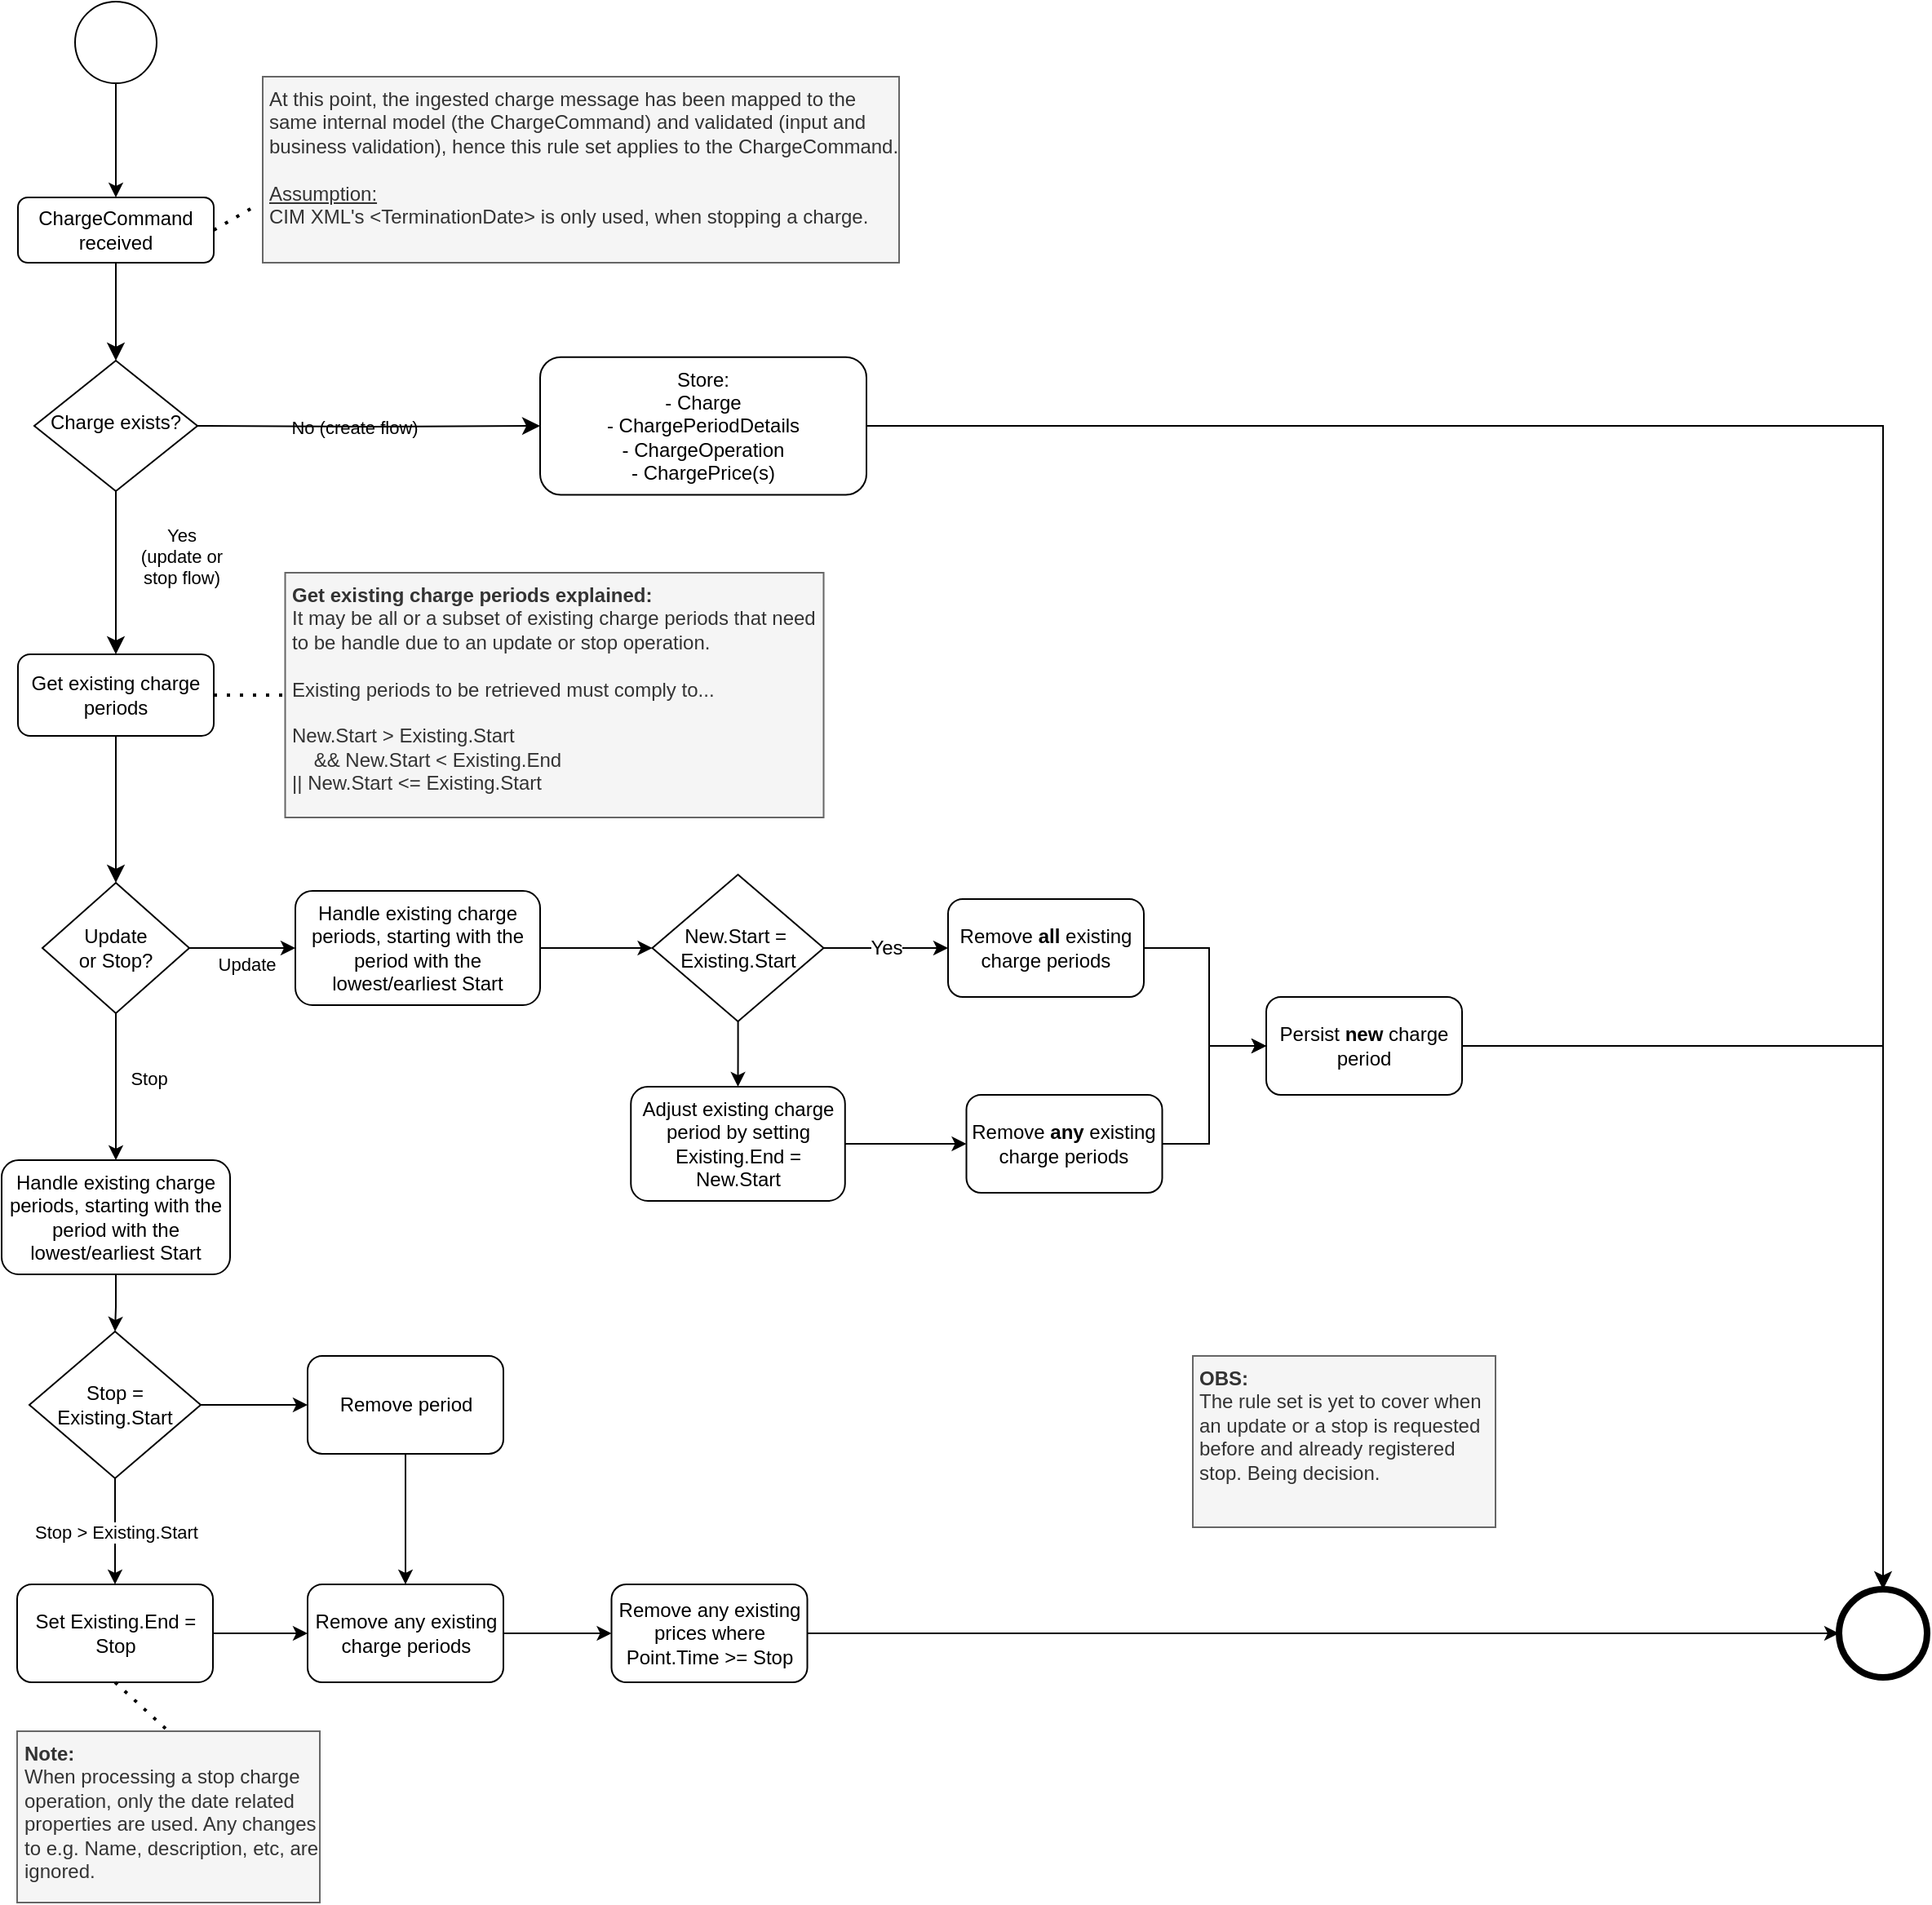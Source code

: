 <mxfile version="16.4.0" type="device" pages="2"><diagram name="Ruleset_v2" id="aTDmlHRYEX7bE9_bO80g"><mxGraphModel dx="1666" dy="1002" grid="1" gridSize="10" guides="1" tooltips="1" connect="1" arrows="1" fold="1" page="1" pageScale="1" pageWidth="827" pageHeight="1169" math="0" shadow="0"><root><mxCell id="shvMQt2wjngiFg1QEDL--0"/><mxCell id="shvMQt2wjngiFg1QEDL--1" parent="shvMQt2wjngiFg1QEDL--0"/><mxCell id="2yxx36WMbnEWgiKTBHtX-0" value="" style="rounded=0;html=1;jettySize=auto;orthogonalLoop=1;fontSize=11;endArrow=classic;endFill=1;endSize=8;strokeWidth=1;shadow=0;labelBackgroundColor=none;edgeStyle=orthogonalEdgeStyle;" parent="shvMQt2wjngiFg1QEDL--1" source="2yxx36WMbnEWgiKTBHtX-1" target="2yxx36WMbnEWgiKTBHtX-3" edge="1"><mxGeometry relative="1" as="geometry"/></mxCell><mxCell id="2yxx36WMbnEWgiKTBHtX-1" value="ChargeCommand&lt;br&gt;received" style="rounded=1;whiteSpace=wrap;html=1;fontSize=12;glass=0;strokeWidth=1;shadow=0;" parent="shvMQt2wjngiFg1QEDL--1" vertex="1"><mxGeometry x="90" y="180" width="120" height="40" as="geometry"/></mxCell><mxCell id="2yxx36WMbnEWgiKTBHtX-2" value="Yes &lt;br&gt;(update or &lt;br&gt;stop flow)" style="rounded=0;html=1;jettySize=auto;orthogonalLoop=1;fontSize=11;endArrow=classic;endFill=1;endSize=8;strokeWidth=1;shadow=0;labelBackgroundColor=none;edgeStyle=orthogonalEdgeStyle;entryX=0.5;entryY=0;entryDx=0;entryDy=0;" parent="shvMQt2wjngiFg1QEDL--1" source="2yxx36WMbnEWgiKTBHtX-3" target="2yxx36WMbnEWgiKTBHtX-50" edge="1"><mxGeometry x="-0.2" y="40" relative="1" as="geometry"><mxPoint as="offset"/><mxPoint x="150" y="410" as="targetPoint"/></mxGeometry></mxCell><mxCell id="2yxx36WMbnEWgiKTBHtX-3" value="Charge exists?" style="rhombus;whiteSpace=wrap;html=1;shadow=0;fontFamily=Helvetica;fontSize=12;align=center;strokeWidth=1;spacing=6;spacingTop=-4;" parent="shvMQt2wjngiFg1QEDL--1" vertex="1"><mxGeometry x="100" y="280" width="100" height="80" as="geometry"/></mxCell><mxCell id="2yxx36WMbnEWgiKTBHtX-4" value="" style="edgeStyle=orthogonalEdgeStyle;rounded=0;orthogonalLoop=1;jettySize=auto;html=1;" parent="shvMQt2wjngiFg1QEDL--1" source="2yxx36WMbnEWgiKTBHtX-5" target="2yxx36WMbnEWgiKTBHtX-1" edge="1"><mxGeometry relative="1" as="geometry"/></mxCell><mxCell id="2yxx36WMbnEWgiKTBHtX-5" value="" style="ellipse;whiteSpace=wrap;html=1;aspect=fixed;" parent="shvMQt2wjngiFg1QEDL--1" vertex="1"><mxGeometry x="125" y="60" width="50" height="50" as="geometry"/></mxCell><mxCell id="2yxx36WMbnEWgiKTBHtX-6" value="No (create flow)" style="edgeStyle=orthogonalEdgeStyle;rounded=0;html=1;jettySize=auto;orthogonalLoop=1;fontSize=11;endArrow=classic;endFill=1;endSize=8;strokeWidth=1;shadow=0;labelBackgroundColor=none;entryX=0;entryY=0.5;entryDx=0;entryDy=0;" parent="shvMQt2wjngiFg1QEDL--1" target="2yxx36WMbnEWgiKTBHtX-29" edge="1"><mxGeometry y="10" relative="1" as="geometry"><mxPoint as="offset"/><mxPoint x="200" y="320" as="sourcePoint"/><mxPoint x="500" y="320.005" as="targetPoint"/></mxGeometry></mxCell><mxCell id="2yxx36WMbnEWgiKTBHtX-7" value="" style="ellipse;whiteSpace=wrap;html=1;aspect=fixed;strokeWidth=4;" parent="shvMQt2wjngiFg1QEDL--1" vertex="1"><mxGeometry x="1206" y="1033" width="54" height="54" as="geometry"/></mxCell><mxCell id="2yxx36WMbnEWgiKTBHtX-8" value="" style="endArrow=none;dashed=1;html=1;dashPattern=1 3;strokeWidth=2;exitX=1;exitY=0.5;exitDx=0;exitDy=0;entryX=-0.015;entryY=0.702;entryDx=0;entryDy=0;entryPerimeter=0;" parent="shvMQt2wjngiFg1QEDL--1" source="2yxx36WMbnEWgiKTBHtX-1" target="2yxx36WMbnEWgiKTBHtX-32" edge="1"><mxGeometry width="50" height="50" relative="1" as="geometry"><mxPoint x="550" y="500" as="sourcePoint"/><mxPoint x="250" y="200" as="targetPoint"/></mxGeometry></mxCell><mxCell id="2yxx36WMbnEWgiKTBHtX-19" value="" style="rounded=0;html=1;jettySize=auto;orthogonalLoop=1;fontSize=11;endArrow=classic;endFill=1;endSize=8;strokeWidth=1;shadow=0;labelBackgroundColor=none;edgeStyle=orthogonalEdgeStyle;exitX=0.5;exitY=1;exitDx=0;exitDy=0;entryX=0.5;entryY=0;entryDx=0;entryDy=0;" parent="shvMQt2wjngiFg1QEDL--1" source="2yxx36WMbnEWgiKTBHtX-50" target="I7x-60ZRvv7432ofh1Dt-1" edge="1"><mxGeometry y="20" relative="1" as="geometry"><mxPoint as="offset"/><mxPoint x="150.25" y="600" as="targetPoint"/><mxPoint x="150" y="555" as="sourcePoint"/></mxGeometry></mxCell><mxCell id="2yxx36WMbnEWgiKTBHtX-29" value="Store:&lt;br&gt;- Charge&lt;br&gt;- ChargePeriodDetails&lt;br&gt;- ChargeOperation&lt;br&gt;- ChargePrice(s)" style="rounded=1;whiteSpace=wrap;html=1;fontSize=12;glass=0;strokeWidth=1;shadow=0;" parent="shvMQt2wjngiFg1QEDL--1" vertex="1"><mxGeometry x="410" y="277.82" width="200" height="84.37" as="geometry"/></mxCell><mxCell id="2yxx36WMbnEWgiKTBHtX-31" value="" style="edgeStyle=orthogonalEdgeStyle;rounded=0;html=1;jettySize=auto;orthogonalLoop=1;fontSize=11;endArrow=classic;endFill=1;endSize=8;strokeWidth=1;shadow=0;labelBackgroundColor=none;exitX=1;exitY=0.5;exitDx=0;exitDy=0;entryX=0.5;entryY=0;entryDx=0;entryDy=0;" parent="shvMQt2wjngiFg1QEDL--1" source="2yxx36WMbnEWgiKTBHtX-29" target="2yxx36WMbnEWgiKTBHtX-7" edge="1"><mxGeometry x="-0.489" y="20" relative="1" as="geometry"><mxPoint as="offset"/><mxPoint x="797" y="730" as="sourcePoint"/><mxPoint x="950" y="680" as="targetPoint"/><Array as="points"><mxPoint x="1233" y="320"/></Array></mxGeometry></mxCell><mxCell id="2yxx36WMbnEWgiKTBHtX-32" value="At this point, the ingested charge message has been mapped to the same internal model (the ChargeCommand) and validated (input and business validation), hence this rule set applies to the ChargeCommand.&lt;br&gt;&lt;br&gt;&lt;u&gt;Assumption:&lt;/u&gt;&lt;br&gt;CIM XML's &amp;lt;TerminationDate&amp;gt; is only used, when stopping a charge.&amp;nbsp;" style="text;html=1;strokeColor=#666666;fillColor=#f5f5f5;align=left;verticalAlign=top;whiteSpace=wrap;rounded=0;fontColor=#333333;perimeterSpacing=0;spacingTop=0;spacingLeft=2;spacingBottom=2;" parent="shvMQt2wjngiFg1QEDL--1" vertex="1"><mxGeometry x="240" y="106" width="390" height="114" as="geometry"/></mxCell><mxCell id="2yxx36WMbnEWgiKTBHtX-33" value="" style="endArrow=none;dashed=1;html=1;dashPattern=1 3;strokeWidth=2;entryX=0;entryY=0.5;entryDx=0;entryDy=0;exitX=1;exitY=0.5;exitDx=0;exitDy=0;" parent="shvMQt2wjngiFg1QEDL--1" source="2yxx36WMbnEWgiKTBHtX-50" target="2yxx36WMbnEWgiKTBHtX-34" edge="1"><mxGeometry width="50" height="50" relative="1" as="geometry"><mxPoint x="220" y="480" as="sourcePoint"/><mxPoint x="250" y="435" as="targetPoint"/></mxGeometry></mxCell><mxCell id="2yxx36WMbnEWgiKTBHtX-34" value="&lt;b&gt;Get existing charge periods explained:&lt;/b&gt;&lt;br&gt;It may be all or a subset of existing charge periods that need to be handle due to an update or stop operation.&lt;br&gt;&lt;br&gt;Existing periods to be retrieved must comply to...&lt;br&gt;&lt;br&gt;New.Start &amp;gt; Existing.Start&lt;br&gt;&amp;nbsp; &amp;nbsp; &amp;amp;&amp;amp; New.Start &amp;lt; Existing.End&lt;br&gt;|| New.Start &amp;lt;= Existing.Start" style="text;html=1;strokeColor=#666666;fillColor=#f5f5f5;align=left;verticalAlign=top;whiteSpace=wrap;rounded=0;fontColor=#333333;perimeterSpacing=0;spacingTop=0;spacingLeft=2;spacingBottom=2;" parent="shvMQt2wjngiFg1QEDL--1" vertex="1"><mxGeometry x="253.75" y="410" width="330" height="150" as="geometry"/></mxCell><mxCell id="2yxx36WMbnEWgiKTBHtX-50" value="Get existing charge periods" style="rounded=1;whiteSpace=wrap;html=1;fontSize=12;glass=0;strokeWidth=1;shadow=0;" parent="shvMQt2wjngiFg1QEDL--1" vertex="1"><mxGeometry x="90" y="460" width="120" height="50" as="geometry"/></mxCell><mxCell id="I7x-60ZRvv7432ofh1Dt-3" value="Stop" style="edgeStyle=orthogonalEdgeStyle;rounded=0;orthogonalLoop=1;jettySize=auto;html=1;" edge="1" parent="shvMQt2wjngiFg1QEDL--1" source="I7x-60ZRvv7432ofh1Dt-1" target="I7x-60ZRvv7432ofh1Dt-2"><mxGeometry x="-0.111" y="20" relative="1" as="geometry"><mxPoint as="offset"/></mxGeometry></mxCell><mxCell id="I7x-60ZRvv7432ofh1Dt-5" value="Update" style="edgeStyle=orthogonalEdgeStyle;rounded=0;orthogonalLoop=1;jettySize=auto;html=1;" edge="1" parent="shvMQt2wjngiFg1QEDL--1" source="I7x-60ZRvv7432ofh1Dt-1" target="I7x-60ZRvv7432ofh1Dt-4"><mxGeometry x="0.077" y="-10" relative="1" as="geometry"><mxPoint as="offset"/></mxGeometry></mxCell><mxCell id="I7x-60ZRvv7432ofh1Dt-1" value="Update &lt;br&gt;or Stop?" style="rhombus;whiteSpace=wrap;html=1;" vertex="1" parent="shvMQt2wjngiFg1QEDL--1"><mxGeometry x="105" y="600" width="90" height="80" as="geometry"/></mxCell><mxCell id="I7x-60ZRvv7432ofh1Dt-7" style="edgeStyle=orthogonalEdgeStyle;rounded=0;orthogonalLoop=1;jettySize=auto;html=1;entryX=0.5;entryY=0;entryDx=0;entryDy=0;" edge="1" parent="shvMQt2wjngiFg1QEDL--1" source="I7x-60ZRvv7432ofh1Dt-2" target="I7x-60ZRvv7432ofh1Dt-6"><mxGeometry relative="1" as="geometry"/></mxCell><mxCell id="I7x-60ZRvv7432ofh1Dt-2" value="Handle existing charge periods, starting with the period with the lowest/earliest Start" style="rounded=1;whiteSpace=wrap;html=1;" vertex="1" parent="shvMQt2wjngiFg1QEDL--1"><mxGeometry x="80" y="770" width="140" height="70" as="geometry"/></mxCell><mxCell id="I7x-60ZRvv7432ofh1Dt-28" value="" style="edgeStyle=orthogonalEdgeStyle;rounded=0;orthogonalLoop=1;jettySize=auto;html=1;fontSize=11;endArrow=classic;endFill=1;entryX=0;entryY=0.5;entryDx=0;entryDy=0;" edge="1" parent="shvMQt2wjngiFg1QEDL--1" source="I7x-60ZRvv7432ofh1Dt-4" target="I7x-60ZRvv7432ofh1Dt-32"><mxGeometry relative="1" as="geometry"><mxPoint x="525" y="640" as="targetPoint"/></mxGeometry></mxCell><mxCell id="I7x-60ZRvv7432ofh1Dt-4" value="&lt;span&gt;Handle existing charge periods, starting with the period with the lowest/earliest Start&lt;/span&gt;" style="rounded=1;whiteSpace=wrap;html=1;" vertex="1" parent="shvMQt2wjngiFg1QEDL--1"><mxGeometry x="260" y="605" width="150" height="70" as="geometry"/></mxCell><mxCell id="I7x-60ZRvv7432ofh1Dt-9" value="" style="edgeStyle=orthogonalEdgeStyle;rounded=0;orthogonalLoop=1;jettySize=auto;html=1;fontSize=11;" edge="1" parent="shvMQt2wjngiFg1QEDL--1" source="I7x-60ZRvv7432ofh1Dt-6" target="I7x-60ZRvv7432ofh1Dt-8"><mxGeometry relative="1" as="geometry"/></mxCell><mxCell id="I7x-60ZRvv7432ofh1Dt-15" value="Stop &amp;gt; Existing.Start" style="edgeStyle=orthogonalEdgeStyle;rounded=0;orthogonalLoop=1;jettySize=auto;html=1;fontSize=11;" edge="1" parent="shvMQt2wjngiFg1QEDL--1" source="I7x-60ZRvv7432ofh1Dt-6" target="I7x-60ZRvv7432ofh1Dt-14"><mxGeometry relative="1" as="geometry"/></mxCell><mxCell id="I7x-60ZRvv7432ofh1Dt-6" value="Stop = Existing.Start" style="rhombus;whiteSpace=wrap;html=1;" vertex="1" parent="shvMQt2wjngiFg1QEDL--1"><mxGeometry x="97" y="875" width="105" height="90" as="geometry"/></mxCell><mxCell id="I7x-60ZRvv7432ofh1Dt-17" value="" style="edgeStyle=orthogonalEdgeStyle;rounded=0;orthogonalLoop=1;jettySize=auto;html=1;fontSize=11;" edge="1" parent="shvMQt2wjngiFg1QEDL--1" source="I7x-60ZRvv7432ofh1Dt-8" target="I7x-60ZRvv7432ofh1Dt-16"><mxGeometry relative="1" as="geometry"/></mxCell><mxCell id="I7x-60ZRvv7432ofh1Dt-8" value="Remove period" style="rounded=1;whiteSpace=wrap;html=1;" vertex="1" parent="shvMQt2wjngiFg1QEDL--1"><mxGeometry x="267.5" y="890" width="120" height="60" as="geometry"/></mxCell><mxCell id="I7x-60ZRvv7432ofh1Dt-25" style="edgeStyle=orthogonalEdgeStyle;rounded=0;orthogonalLoop=1;jettySize=auto;html=1;entryX=0;entryY=0.5;entryDx=0;entryDy=0;fontSize=11;endArrow=classic;endFill=1;" edge="1" parent="shvMQt2wjngiFg1QEDL--1" source="I7x-60ZRvv7432ofh1Dt-10" target="2yxx36WMbnEWgiKTBHtX-7"><mxGeometry relative="1" as="geometry"/></mxCell><mxCell id="I7x-60ZRvv7432ofh1Dt-10" value="Remove any existing prices where Point.Time &amp;gt;= Stop" style="rounded=1;whiteSpace=wrap;html=1;" vertex="1" parent="shvMQt2wjngiFg1QEDL--1"><mxGeometry x="453.75" y="1030" width="120" height="60" as="geometry"/></mxCell><mxCell id="I7x-60ZRvv7432ofh1Dt-18" value="" style="edgeStyle=orthogonalEdgeStyle;rounded=0;orthogonalLoop=1;jettySize=auto;html=1;fontSize=11;" edge="1" parent="shvMQt2wjngiFg1QEDL--1" source="I7x-60ZRvv7432ofh1Dt-14" target="I7x-60ZRvv7432ofh1Dt-16"><mxGeometry relative="1" as="geometry"/></mxCell><mxCell id="I7x-60ZRvv7432ofh1Dt-14" value="Set Existing.End = Stop" style="rounded=1;whiteSpace=wrap;html=1;" vertex="1" parent="shvMQt2wjngiFg1QEDL--1"><mxGeometry x="89.5" y="1030" width="120" height="60" as="geometry"/></mxCell><mxCell id="I7x-60ZRvv7432ofh1Dt-19" value="" style="edgeStyle=orthogonalEdgeStyle;rounded=0;orthogonalLoop=1;jettySize=auto;html=1;fontSize=11;" edge="1" parent="shvMQt2wjngiFg1QEDL--1" source="I7x-60ZRvv7432ofh1Dt-16" target="I7x-60ZRvv7432ofh1Dt-10"><mxGeometry relative="1" as="geometry"/></mxCell><mxCell id="I7x-60ZRvv7432ofh1Dt-16" value="Remove any existing charge periods" style="rounded=1;whiteSpace=wrap;html=1;" vertex="1" parent="shvMQt2wjngiFg1QEDL--1"><mxGeometry x="267.5" y="1030" width="120" height="60" as="geometry"/></mxCell><mxCell id="I7x-60ZRvv7432ofh1Dt-22" value="&lt;b&gt;Note:&lt;/b&gt;&lt;br&gt;When processing a stop charge operation, only the date related properties are used. Any changes to e.g. Name, description, etc, are ignored." style="text;html=1;align=left;verticalAlign=top;whiteSpace=wrap;rounded=0;perimeterSpacing=0;spacingTop=0;spacingLeft=2;spacingBottom=2;fillColor=#f5f5f5;strokeColor=#666666;fontColor=#333333;" vertex="1" parent="shvMQt2wjngiFg1QEDL--1"><mxGeometry x="89.5" y="1120" width="185.5" height="105" as="geometry"/></mxCell><mxCell id="I7x-60ZRvv7432ofh1Dt-24" value="" style="endArrow=none;dashed=1;html=1;dashPattern=1 3;strokeWidth=2;exitX=0.5;exitY=1;exitDx=0;exitDy=0;entryX=0.5;entryY=0;entryDx=0;entryDy=0;" edge="1" parent="shvMQt2wjngiFg1QEDL--1" source="I7x-60ZRvv7432ofh1Dt-14" target="I7x-60ZRvv7432ofh1Dt-22"><mxGeometry width="50" height="50" relative="1" as="geometry"><mxPoint x="220" y="495" as="sourcePoint"/><mxPoint x="250" y="850" as="targetPoint"/></mxGeometry></mxCell><mxCell id="I7x-60ZRvv7432ofh1Dt-31" value="" style="edgeStyle=orthogonalEdgeStyle;rounded=0;orthogonalLoop=1;jettySize=auto;html=1;fontSize=11;endArrow=classic;endFill=1;" edge="1" parent="shvMQt2wjngiFg1QEDL--1" source="I7x-60ZRvv7432ofh1Dt-29" target="I7x-60ZRvv7432ofh1Dt-30"><mxGeometry relative="1" as="geometry"><Array as="points"><mxPoint x="820" y="640"/><mxPoint x="820" y="700"/></Array></mxGeometry></mxCell><mxCell id="I7x-60ZRvv7432ofh1Dt-29" value="Remove &lt;b&gt;all &lt;/b&gt;existing charge periods" style="rounded=1;whiteSpace=wrap;html=1;" vertex="1" parent="shvMQt2wjngiFg1QEDL--1"><mxGeometry x="660" y="610" width="120" height="60" as="geometry"/></mxCell><mxCell id="I7x-60ZRvv7432ofh1Dt-40" style="edgeStyle=orthogonalEdgeStyle;rounded=0;orthogonalLoop=1;jettySize=auto;html=1;entryX=0.5;entryY=0;entryDx=0;entryDy=0;fontSize=12;endArrow=classic;endFill=1;" edge="1" parent="shvMQt2wjngiFg1QEDL--1" source="I7x-60ZRvv7432ofh1Dt-30" target="2yxx36WMbnEWgiKTBHtX-7"><mxGeometry relative="1" as="geometry"/></mxCell><mxCell id="I7x-60ZRvv7432ofh1Dt-30" value="Persist &lt;b&gt;new &lt;/b&gt;charge period" style="whiteSpace=wrap;html=1;rounded=1;" vertex="1" parent="shvMQt2wjngiFg1QEDL--1"><mxGeometry x="855" y="670" width="120" height="60" as="geometry"/></mxCell><mxCell id="I7x-60ZRvv7432ofh1Dt-33" value="Yes" style="edgeStyle=orthogonalEdgeStyle;rounded=0;orthogonalLoop=1;jettySize=auto;html=1;entryX=0;entryY=0.5;entryDx=0;entryDy=0;fontSize=12;endArrow=classic;endFill=1;" edge="1" parent="shvMQt2wjngiFg1QEDL--1" source="I7x-60ZRvv7432ofh1Dt-32" target="I7x-60ZRvv7432ofh1Dt-29"><mxGeometry relative="1" as="geometry"/></mxCell><mxCell id="I7x-60ZRvv7432ofh1Dt-35" value="" style="edgeStyle=orthogonalEdgeStyle;rounded=0;orthogonalLoop=1;jettySize=auto;html=1;fontSize=12;endArrow=classic;endFill=1;" edge="1" parent="shvMQt2wjngiFg1QEDL--1" source="I7x-60ZRvv7432ofh1Dt-32" target="I7x-60ZRvv7432ofh1Dt-34"><mxGeometry relative="1" as="geometry"/></mxCell><mxCell id="I7x-60ZRvv7432ofh1Dt-32" value="&lt;font style=&quot;font-size: 12px&quot;&gt;New.Start =&amp;nbsp;&lt;br&gt;Existing.Start&lt;/font&gt;" style="rhombus;whiteSpace=wrap;html=1;" vertex="1" parent="shvMQt2wjngiFg1QEDL--1"><mxGeometry x="478.75" y="595" width="105" height="90" as="geometry"/></mxCell><mxCell id="I7x-60ZRvv7432ofh1Dt-37" value="" style="edgeStyle=orthogonalEdgeStyle;rounded=0;orthogonalLoop=1;jettySize=auto;html=1;fontSize=12;endArrow=classic;endFill=1;" edge="1" parent="shvMQt2wjngiFg1QEDL--1" source="I7x-60ZRvv7432ofh1Dt-34" target="I7x-60ZRvv7432ofh1Dt-36"><mxGeometry relative="1" as="geometry"/></mxCell><mxCell id="I7x-60ZRvv7432ofh1Dt-34" value="Adjust existing charge period by setting Existing.End = New.Start" style="rounded=1;whiteSpace=wrap;html=1;" vertex="1" parent="shvMQt2wjngiFg1QEDL--1"><mxGeometry x="465.63" y="725" width="131.25" height="70" as="geometry"/></mxCell><mxCell id="I7x-60ZRvv7432ofh1Dt-38" style="edgeStyle=orthogonalEdgeStyle;rounded=0;orthogonalLoop=1;jettySize=auto;html=1;entryX=0;entryY=0.5;entryDx=0;entryDy=0;fontSize=12;endArrow=classic;endFill=1;" edge="1" parent="shvMQt2wjngiFg1QEDL--1" source="I7x-60ZRvv7432ofh1Dt-36" target="I7x-60ZRvv7432ofh1Dt-30"><mxGeometry relative="1" as="geometry"><Array as="points"><mxPoint x="820" y="760"/><mxPoint x="820" y="700"/></Array></mxGeometry></mxCell><mxCell id="I7x-60ZRvv7432ofh1Dt-36" value="Remove &lt;b&gt;any &lt;/b&gt;existing charge periods" style="rounded=1;whiteSpace=wrap;html=1;" vertex="1" parent="shvMQt2wjngiFg1QEDL--1"><mxGeometry x="671.25" y="730" width="120" height="60" as="geometry"/></mxCell><mxCell id="I7x-60ZRvv7432ofh1Dt-39" value="&lt;b&gt;OBS:&amp;nbsp;&lt;/b&gt;&lt;br&gt;The rule set is yet to cover when an update or a stop is requested before and already registered stop. Being decision.&amp;nbsp;" style="text;html=1;align=left;verticalAlign=top;whiteSpace=wrap;rounded=0;perimeterSpacing=0;spacingTop=0;spacingLeft=2;spacingBottom=2;fillColor=#f5f5f5;strokeColor=#666666;fontColor=#333333;" vertex="1" parent="shvMQt2wjngiFg1QEDL--1"><mxGeometry x="810" y="890" width="185.5" height="105" as="geometry"/></mxCell></root></mxGraphModel></diagram><diagram name="Ruleset_v1" id="hv5svCc-yiJ0KFmQUXta"><mxGraphModel dx="1102" dy="937" grid="1" gridSize="10" guides="1" tooltips="1" connect="1" arrows="1" fold="1" page="1" pageScale="1" pageWidth="827" pageHeight="1169" math="0" shadow="0"><root><mxCell id="jQ6dfBuStj7SeYA-R1pF-0"/><mxCell id="jQ6dfBuStj7SeYA-R1pF-1" parent="jQ6dfBuStj7SeYA-R1pF-0"/><mxCell id="jQ6dfBuStj7SeYA-R1pF-2" value="" style="rounded=0;html=1;jettySize=auto;orthogonalLoop=1;fontSize=11;endArrow=block;endFill=0;endSize=8;strokeWidth=1;shadow=0;labelBackgroundColor=none;edgeStyle=orthogonalEdgeStyle;" edge="1" parent="jQ6dfBuStj7SeYA-R1pF-1" source="jQ6dfBuStj7SeYA-R1pF-3" target="jQ6dfBuStj7SeYA-R1pF-5"><mxGeometry relative="1" as="geometry"/></mxCell><mxCell id="jQ6dfBuStj7SeYA-R1pF-3" value="ChargeCommand&lt;br&gt;received" style="rounded=1;whiteSpace=wrap;html=1;fontSize=12;glass=0;strokeWidth=1;shadow=0;" vertex="1" parent="jQ6dfBuStj7SeYA-R1pF-1"><mxGeometry x="90" y="180" width="120" height="40" as="geometry"/></mxCell><mxCell id="jQ6dfBuStj7SeYA-R1pF-4" value="Yes" style="rounded=0;html=1;jettySize=auto;orthogonalLoop=1;fontSize=11;endArrow=block;endFill=0;endSize=8;strokeWidth=1;shadow=0;labelBackgroundColor=none;edgeStyle=orthogonalEdgeStyle;entryX=0.5;entryY=0;entryDx=0;entryDy=0;" edge="1" parent="jQ6dfBuStj7SeYA-R1pF-1" source="jQ6dfBuStj7SeYA-R1pF-5" target="jQ6dfBuStj7SeYA-R1pF-49"><mxGeometry y="20" relative="1" as="geometry"><mxPoint as="offset"/><mxPoint x="150" y="410" as="targetPoint"/></mxGeometry></mxCell><mxCell id="jQ6dfBuStj7SeYA-R1pF-5" value="Charge exists?" style="rhombus;whiteSpace=wrap;html=1;shadow=0;fontFamily=Helvetica;fontSize=12;align=center;strokeWidth=1;spacing=6;spacingTop=-4;" vertex="1" parent="jQ6dfBuStj7SeYA-R1pF-1"><mxGeometry x="100" y="280" width="100" height="80" as="geometry"/></mxCell><mxCell id="jQ6dfBuStj7SeYA-R1pF-6" value="" style="edgeStyle=orthogonalEdgeStyle;rounded=0;orthogonalLoop=1;jettySize=auto;html=1;" edge="1" parent="jQ6dfBuStj7SeYA-R1pF-1" source="jQ6dfBuStj7SeYA-R1pF-7" target="jQ6dfBuStj7SeYA-R1pF-3"><mxGeometry relative="1" as="geometry"/></mxCell><mxCell id="jQ6dfBuStj7SeYA-R1pF-7" value="" style="ellipse;whiteSpace=wrap;html=1;aspect=fixed;" vertex="1" parent="jQ6dfBuStj7SeYA-R1pF-1"><mxGeometry x="125" y="60" width="50" height="50" as="geometry"/></mxCell><mxCell id="jQ6dfBuStj7SeYA-R1pF-8" value="No" style="edgeStyle=orthogonalEdgeStyle;rounded=0;html=1;jettySize=auto;orthogonalLoop=1;fontSize=11;endArrow=block;endFill=0;endSize=8;strokeWidth=1;shadow=0;labelBackgroundColor=none;entryX=0;entryY=0.5;entryDx=0;entryDy=0;" edge="1" parent="jQ6dfBuStj7SeYA-R1pF-1" target="jQ6dfBuStj7SeYA-R1pF-30"><mxGeometry y="10" relative="1" as="geometry"><mxPoint as="offset"/><mxPoint x="200" y="320" as="sourcePoint"/><mxPoint x="500" y="320.005" as="targetPoint"/></mxGeometry></mxCell><mxCell id="jQ6dfBuStj7SeYA-R1pF-9" value="" style="ellipse;whiteSpace=wrap;html=1;aspect=fixed;strokeWidth=4;" vertex="1" parent="jQ6dfBuStj7SeYA-R1pF-1"><mxGeometry x="1206" y="708" width="54" height="54" as="geometry"/></mxCell><mxCell id="jQ6dfBuStj7SeYA-R1pF-10" value="" style="endArrow=none;dashed=1;html=1;dashPattern=1 3;strokeWidth=2;exitX=1;exitY=0.5;exitDx=0;exitDy=0;entryX=-0.015;entryY=0.702;entryDx=0;entryDy=0;entryPerimeter=0;" edge="1" parent="jQ6dfBuStj7SeYA-R1pF-1" source="jQ6dfBuStj7SeYA-R1pF-3" target="jQ6dfBuStj7SeYA-R1pF-32"><mxGeometry width="50" height="50" relative="1" as="geometry"><mxPoint x="550" y="500" as="sourcePoint"/><mxPoint x="250" y="200" as="targetPoint"/></mxGeometry></mxCell><mxCell id="jQ6dfBuStj7SeYA-R1pF-11" value="Retire existing period" style="rounded=1;whiteSpace=wrap;html=1;fontSize=12;glass=0;strokeWidth=1;shadow=0;" vertex="1" parent="jQ6dfBuStj7SeYA-R1pF-1"><mxGeometry x="90" y="720.63" width="120" height="40" as="geometry"/></mxCell><mxCell id="jQ6dfBuStj7SeYA-R1pF-12" value="Handle list of existing periods, starting with the period with the lowest StartDateTime" style="rounded=1;whiteSpace=wrap;html=1;fontSize=12;glass=0;strokeWidth=1;shadow=0;" vertex="1" parent="jQ6dfBuStj7SeYA-R1pF-1"><mxGeometry x="50" y="600" width="200" height="70" as="geometry"/></mxCell><mxCell id="jQ6dfBuStj7SeYA-R1pF-13" value="" style="rounded=0;html=1;jettySize=auto;orthogonalLoop=1;fontSize=11;endArrow=block;endFill=0;endSize=8;strokeWidth=1;shadow=0;labelBackgroundColor=none;edgeStyle=orthogonalEdgeStyle;exitX=0.5;exitY=1;exitDx=0;exitDy=0;entryX=0.5;entryY=0;entryDx=0;entryDy=0;" edge="1" parent="jQ6dfBuStj7SeYA-R1pF-1" source="jQ6dfBuStj7SeYA-R1pF-49" target="jQ6dfBuStj7SeYA-R1pF-50"><mxGeometry y="20" relative="1" as="geometry"><mxPoint as="offset"/><mxPoint x="150" y="515" as="targetPoint"/><mxPoint x="150" y="460" as="sourcePoint"/></mxGeometry></mxCell><mxCell id="jQ6dfBuStj7SeYA-R1pF-14" value="" style="edgeStyle=orthogonalEdgeStyle;rounded=0;html=1;jettySize=auto;orthogonalLoop=1;fontSize=11;endArrow=block;endFill=0;endSize=8;strokeWidth=1;shadow=0;labelBackgroundColor=none;entryX=0.5;entryY=1;entryDx=0;entryDy=0;exitX=1;exitY=0.5;exitDx=0;exitDy=0;" edge="1" parent="jQ6dfBuStj7SeYA-R1pF-1" source="jQ6dfBuStj7SeYA-R1pF-17" target="jQ6dfBuStj7SeYA-R1pF-18"><mxGeometry y="10" relative="1" as="geometry"><mxPoint as="offset"/><mxPoint x="235" y="1095" as="sourcePoint"/><mxPoint x="510" y="1459" as="targetPoint"/></mxGeometry></mxCell><mxCell id="jQ6dfBuStj7SeYA-R1pF-15" value="Yes" style="edgeStyle=orthogonalEdgeStyle;rounded=0;html=1;jettySize=auto;orthogonalLoop=1;fontSize=11;endArrow=block;endFill=0;endSize=8;strokeWidth=1;shadow=0;labelBackgroundColor=none;exitX=0.5;exitY=1;exitDx=0;exitDy=0;entryX=0.5;entryY=0;entryDx=0;entryDy=0;" edge="1" parent="jQ6dfBuStj7SeYA-R1pF-1" source="jQ6dfBuStj7SeYA-R1pF-16" target="jQ6dfBuStj7SeYA-R1pF-17"><mxGeometry x="-0.066" y="20" relative="1" as="geometry"><mxPoint as="offset"/><mxPoint x="150" y="1005" as="sourcePoint"/><mxPoint x="150" y="950" as="targetPoint"/></mxGeometry></mxCell><mxCell id="jQ6dfBuStj7SeYA-R1pF-16" value="&lt;font style=&quot;font-size: 12px;&quot;&gt;CC.StartDateTime&lt;br style=&quot;font-size: 12px;&quot;&gt;is greater than&lt;br style=&quot;font-size: 12px;&quot;&gt;Ex.StartDateTime?&lt;br style=&quot;font-size: 12px;&quot;&gt;&lt;/font&gt;" style="rhombus;whiteSpace=wrap;html=1;shadow=0;fontFamily=Helvetica;fontSize=12;align=center;strokeWidth=1;spacing=6;spacingTop=-4;" vertex="1" parent="jQ6dfBuStj7SeYA-R1pF-1"><mxGeometry x="71.25" y="800" width="157.5" height="126.25" as="geometry"/></mxCell><mxCell id="jQ6dfBuStj7SeYA-R1pF-17" value="Store new version &lt;br&gt;of the existing period, where:&lt;br&gt;&amp;nbsp;&lt;br&gt;- ChargePeriodDetails&amp;nbsp;&lt;br&gt;&lt;i&gt;(EndDateTime = CC.StartateTime,&lt;br&gt;Retired = false)&lt;br&gt;&lt;/i&gt;" style="rounded=1;whiteSpace=wrap;html=1;fontSize=12;glass=0;strokeWidth=1;shadow=0;" vertex="1" parent="jQ6dfBuStj7SeYA-R1pF-1"><mxGeometry x="46.25" y="960" width="207.5" height="85" as="geometry"/></mxCell><mxCell id="jQ6dfBuStj7SeYA-R1pF-18" value="Retire&lt;b&gt;&amp;nbsp;&lt;/b&gt;remaining existing periods in list" style="rounded=1;whiteSpace=wrap;html=1;fontSize=12;glass=0;strokeWidth=1;shadow=0;" vertex="1" parent="jQ6dfBuStj7SeYA-R1pF-1"><mxGeometry x="320" y="843.13" width="120" height="40" as="geometry"/></mxCell><mxCell id="jQ6dfBuStj7SeYA-R1pF-19" value="" style="rounded=0;html=1;jettySize=auto;orthogonalLoop=1;fontSize=11;endArrow=block;endFill=0;endSize=8;strokeWidth=1;shadow=0;labelBackgroundColor=none;edgeStyle=orthogonalEdgeStyle;exitX=0.5;exitY=1;exitDx=0;exitDy=0;entryX=0.5;entryY=0;entryDx=0;entryDy=0;" edge="1" parent="jQ6dfBuStj7SeYA-R1pF-1" source="jQ6dfBuStj7SeYA-R1pF-50" target="jQ6dfBuStj7SeYA-R1pF-12"><mxGeometry y="20" relative="1" as="geometry"><mxPoint as="offset"/><mxPoint x="150" y="815" as="targetPoint"/><mxPoint x="150" y="555" as="sourcePoint"/></mxGeometry></mxCell><mxCell id="jQ6dfBuStj7SeYA-R1pF-20" value="Store:&lt;br&gt;- ChargePeriodDetails" style="rounded=1;whiteSpace=wrap;html=1;fontSize=12;glass=0;strokeWidth=1;shadow=0;" vertex="1" parent="jQ6dfBuStj7SeYA-R1pF-1"><mxGeometry x="480" y="838.75" width="150" height="48.75" as="geometry"/></mxCell><mxCell id="jQ6dfBuStj7SeYA-R1pF-21" value="No" style="edgeStyle=orthogonalEdgeStyle;rounded=0;orthogonalLoop=1;jettySize=auto;html=1;exitX=0.5;exitY=1;exitDx=0;exitDy=0;endArrow=block;endFill=0;entryX=0.515;entryY=1.037;entryDx=0;entryDy=0;entryPerimeter=0;" edge="1" parent="jQ6dfBuStj7SeYA-R1pF-1" source="jQ6dfBuStj7SeYA-R1pF-22" target="jQ6dfBuStj7SeYA-R1pF-9"><mxGeometry x="-0.797" y="20" relative="1" as="geometry"><mxPoint x="1231" y="800" as="targetPoint"/><Array as="points"><mxPoint x="750" y="960"/><mxPoint x="1234" y="960"/><mxPoint x="1234" y="820"/></Array><mxPoint as="offset"/></mxGeometry></mxCell><mxCell id="jQ6dfBuStj7SeYA-R1pF-22" value="Prices &lt;br&gt;included?" style="rhombus;whiteSpace=wrap;html=1;shadow=0;fontFamily=Helvetica;fontSize=12;align=center;strokeWidth=1;spacing=6;spacingTop=-4;" vertex="1" parent="jQ6dfBuStj7SeYA-R1pF-1"><mxGeometry x="700" y="830" width="100" height="80" as="geometry"/></mxCell><mxCell id="jQ6dfBuStj7SeYA-R1pF-23" style="edgeStyle=orthogonalEdgeStyle;rounded=0;orthogonalLoop=1;jettySize=auto;html=1;endArrow=none;endFill=0;" edge="1" parent="jQ6dfBuStj7SeYA-R1pF-1" source="jQ6dfBuStj7SeYA-R1pF-24"><mxGeometry relative="1" as="geometry"><mxPoint x="1233" y="870" as="targetPoint"/><Array as="points"><mxPoint x="1233" y="870"/></Array></mxGeometry></mxCell><mxCell id="jQ6dfBuStj7SeYA-R1pF-24" value="Store:&amp;nbsp;&lt;br&gt;- ChargePrice(s)" style="rounded=1;whiteSpace=wrap;html=1;fontSize=12;glass=0;strokeWidth=1;shadow=0;" vertex="1" parent="jQ6dfBuStj7SeYA-R1pF-1"><mxGeometry x="1030" y="850" width="120" height="40" as="geometry"/></mxCell><mxCell id="jQ6dfBuStj7SeYA-R1pF-25" value="Retired any existing overlapping ChargePrice(s)" style="rounded=1;whiteSpace=wrap;html=1;fontSize=12;glass=0;strokeWidth=1;shadow=0;" vertex="1" parent="jQ6dfBuStj7SeYA-R1pF-1"><mxGeometry x="840" y="850" width="150" height="40" as="geometry"/></mxCell><mxCell id="jQ6dfBuStj7SeYA-R1pF-26" value="" style="rounded=0;html=1;jettySize=auto;orthogonalLoop=1;fontSize=11;endArrow=block;endFill=0;endSize=8;strokeWidth=1;shadow=0;labelBackgroundColor=none;edgeStyle=orthogonalEdgeStyle;exitX=1;exitY=0.5;exitDx=0;exitDy=0;entryX=0;entryY=0.5;entryDx=0;entryDy=0;" edge="1" parent="jQ6dfBuStj7SeYA-R1pF-1" source="jQ6dfBuStj7SeYA-R1pF-20" target="jQ6dfBuStj7SeYA-R1pF-37"><mxGeometry y="20" relative="1" as="geometry"><mxPoint as="offset"/><mxPoint x="710" y="740" as="targetPoint"/><mxPoint x="710" y="310" as="sourcePoint"/></mxGeometry></mxCell><mxCell id="jQ6dfBuStj7SeYA-R1pF-27" value="Yes" style="edgeStyle=orthogonalEdgeStyle;rounded=0;html=1;jettySize=auto;orthogonalLoop=1;fontSize=11;endArrow=block;endFill=0;endSize=8;strokeWidth=1;shadow=0;labelBackgroundColor=none;exitX=1;exitY=0.5;exitDx=0;exitDy=0;entryX=0;entryY=0.5;entryDx=0;entryDy=0;" edge="1" parent="jQ6dfBuStj7SeYA-R1pF-1" source="jQ6dfBuStj7SeYA-R1pF-22" target="jQ6dfBuStj7SeYA-R1pF-25"><mxGeometry y="-10" relative="1" as="geometry"><mxPoint as="offset"/><mxPoint x="1008" y="499.99" as="sourcePoint"/><mxPoint x="1278" y="574.99" as="targetPoint"/></mxGeometry></mxCell><mxCell id="jQ6dfBuStj7SeYA-R1pF-28" style="edgeStyle=orthogonalEdgeStyle;rounded=0;orthogonalLoop=1;jettySize=auto;html=1;exitX=0.5;exitY=1;exitDx=0;exitDy=0;strokeColor=#000000;" edge="1" parent="jQ6dfBuStj7SeYA-R1pF-1" source="jQ6dfBuStj7SeYA-R1pF-25" target="jQ6dfBuStj7SeYA-R1pF-25"><mxGeometry relative="1" as="geometry"/></mxCell><mxCell id="jQ6dfBuStj7SeYA-R1pF-29" value="" style="rounded=0;html=1;jettySize=auto;orthogonalLoop=1;fontSize=11;endArrow=block;endFill=0;endSize=8;strokeWidth=1;shadow=0;labelBackgroundColor=none;edgeStyle=orthogonalEdgeStyle;exitX=1;exitY=0.5;exitDx=0;exitDy=0;entryX=0;entryY=0.5;entryDx=0;entryDy=0;" edge="1" parent="jQ6dfBuStj7SeYA-R1pF-1" source="jQ6dfBuStj7SeYA-R1pF-25" target="jQ6dfBuStj7SeYA-R1pF-24"><mxGeometry y="20" relative="1" as="geometry"><mxPoint as="offset"/><mxPoint x="1133" y="809.99" as="targetPoint"/><mxPoint x="1162.5" y="479.99" as="sourcePoint"/></mxGeometry></mxCell><mxCell id="jQ6dfBuStj7SeYA-R1pF-30" value="Store:&lt;br&gt;- Charge&lt;br&gt;- ChargePeriodDetails&lt;br&gt;- ChargeOperation&lt;br&gt;- ChargePrice(s)" style="rounded=1;whiteSpace=wrap;html=1;fontSize=12;glass=0;strokeWidth=1;shadow=0;" vertex="1" parent="jQ6dfBuStj7SeYA-R1pF-1"><mxGeometry x="410" y="277.82" width="200" height="84.37" as="geometry"/></mxCell><mxCell id="jQ6dfBuStj7SeYA-R1pF-31" value="" style="edgeStyle=orthogonalEdgeStyle;rounded=0;html=1;jettySize=auto;orthogonalLoop=1;fontSize=11;endArrow=block;endFill=0;endSize=8;strokeWidth=1;shadow=0;labelBackgroundColor=none;exitX=1;exitY=0.5;exitDx=0;exitDy=0;entryX=0.5;entryY=0;entryDx=0;entryDy=0;" edge="1" parent="jQ6dfBuStj7SeYA-R1pF-1" source="jQ6dfBuStj7SeYA-R1pF-30" target="jQ6dfBuStj7SeYA-R1pF-9"><mxGeometry x="-0.489" y="20" relative="1" as="geometry"><mxPoint as="offset"/><mxPoint x="797" y="730" as="sourcePoint"/><mxPoint x="950" y="680" as="targetPoint"/><Array as="points"><mxPoint x="1233" y="320"/></Array></mxGeometry></mxCell><mxCell id="jQ6dfBuStj7SeYA-R1pF-32" value="&lt;b&gt;Assumption:&amp;nbsp;&lt;/b&gt;&lt;br&gt;At this point, charge messages in both ebIX and CIM have been mapped to the same internal model (ChargeCommand) and validated (input and business validation), hence this ruleset applies to the internal model and thus both entry points, ebIX and CIM.&lt;br&gt;&lt;br&gt;Also, it is assumed that CIM's TerminationDate is only used, when stopping a charge.&amp;nbsp;" style="text;html=1;strokeColor=#666666;fillColor=#f5f5f5;align=left;verticalAlign=top;whiteSpace=wrap;rounded=0;fontColor=#333333;perimeterSpacing=0;spacingTop=0;spacingLeft=2;spacingBottom=2;" vertex="1" parent="jQ6dfBuStj7SeYA-R1pF-1"><mxGeometry x="260" y="100" width="390" height="142.5" as="geometry"/></mxCell><mxCell id="jQ6dfBuStj7SeYA-R1pF-33" value="" style="endArrow=none;dashed=1;html=1;dashPattern=1 3;strokeWidth=2;entryX=0;entryY=0.5;entryDx=0;entryDy=0;exitX=1;exitY=0.5;exitDx=0;exitDy=0;" edge="1" parent="jQ6dfBuStj7SeYA-R1pF-1" source="jQ6dfBuStj7SeYA-R1pF-50" target="jQ6dfBuStj7SeYA-R1pF-34"><mxGeometry width="50" height="50" relative="1" as="geometry"><mxPoint x="220" y="480" as="sourcePoint"/><mxPoint x="250" y="435" as="targetPoint"/></mxGeometry></mxCell><mxCell id="jQ6dfBuStj7SeYA-R1pF-34" value="&lt;b&gt;Overlapping (active) periods explained:&lt;/b&gt;&lt;br&gt;Existing periods to be retrieved must comply to...&lt;br&gt;&lt;br&gt;1) ChargePeriodDetails.Retired must be false&lt;br&gt;And&lt;br&gt;&amp;nbsp;&lt;br&gt;2) Ex.EndDateTime is null&lt;br&gt;Or&amp;nbsp;&lt;br&gt;Ex.EndDateTime &amp;gt; CC.StartDateTime&lt;br&gt;&lt;div&gt;&lt;br&gt;&lt;/div&gt;" style="text;html=1;strokeColor=#666666;fillColor=#f5f5f5;align=left;verticalAlign=top;whiteSpace=wrap;rounded=0;fontColor=#333333;perimeterSpacing=0;spacingTop=0;spacingLeft=2;spacingBottom=2;" vertex="1" parent="jQ6dfBuStj7SeYA-R1pF-1"><mxGeometry x="260" y="450" width="330" height="150" as="geometry"/></mxCell><mxCell id="jQ6dfBuStj7SeYA-R1pF-35" value="No" style="edgeStyle=orthogonalEdgeStyle;rounded=0;orthogonalLoop=1;jettySize=auto;html=1;entryX=0.5;entryY=0;entryDx=0;entryDy=0;fontSize=10;endArrow=block;endFill=0;exitX=0.5;exitY=1;exitDx=0;exitDy=0;" edge="1" parent="jQ6dfBuStj7SeYA-R1pF-1" source="jQ6dfBuStj7SeYA-R1pF-37" target="jQ6dfBuStj7SeYA-R1pF-22"><mxGeometry x="-0.333" y="20" relative="1" as="geometry"><mxPoint x="756.5" y="815" as="sourcePoint"/><mxPoint as="offset"/></mxGeometry></mxCell><mxCell id="jQ6dfBuStj7SeYA-R1pF-36" value="Yes" style="edgeStyle=orthogonalEdgeStyle;rounded=0;orthogonalLoop=1;jettySize=auto;html=1;entryX=0;entryY=0.5;entryDx=0;entryDy=0;fontSize=10;endArrow=block;endFill=0;entryPerimeter=0;" edge="1" parent="jQ6dfBuStj7SeYA-R1pF-1" source="jQ6dfBuStj7SeYA-R1pF-37" target="jQ6dfBuStj7SeYA-R1pF-39"><mxGeometry x="-0.096" y="-20" relative="1" as="geometry"><mxPoint x="850" y="759.995" as="targetPoint"/><mxPoint as="offset"/></mxGeometry></mxCell><mxCell id="jQ6dfBuStj7SeYA-R1pF-37" value="Is&lt;br style=&quot;font-size: 11px;&quot;&gt;ChargeCommand&lt;br style=&quot;font-size: 11px;&quot;&gt;a Stop" style="rhombus;whiteSpace=wrap;html=1;shadow=0;fontFamily=Helvetica;fontSize=11;align=center;strokeWidth=1;spacing=6;spacingTop=-4;" vertex="1" parent="jQ6dfBuStj7SeYA-R1pF-1"><mxGeometry x="695" y="692.49" width="110" height="85.01" as="geometry"/></mxCell><mxCell id="jQ6dfBuStj7SeYA-R1pF-38" value="" style="rounded=0;html=1;jettySize=auto;orthogonalLoop=1;fontSize=11;endArrow=block;endFill=0;endSize=8;strokeWidth=1;shadow=0;labelBackgroundColor=none;edgeStyle=orthogonalEdgeStyle;exitX=1;exitY=0.5;exitDx=0;exitDy=0;entryX=0;entryY=0.5;entryDx=0;entryDy=0;exitPerimeter=0;" edge="1" parent="jQ6dfBuStj7SeYA-R1pF-1" source="jQ6dfBuStj7SeYA-R1pF-39" target="jQ6dfBuStj7SeYA-R1pF-9"><mxGeometry y="20" relative="1" as="geometry"><mxPoint as="offset"/><mxPoint x="1190" y="750" as="targetPoint"/><mxPoint x="1050" y="759.995" as="sourcePoint"/></mxGeometry></mxCell><mxCell id="jQ6dfBuStj7SeYA-R1pF-39" value="Retire existing ChargePrice(s) &#10;where ChargePrice.Time&#10;is greater than or equal to &#10;ChargeCommand.StartDateTime" style="points=[[0.25,0,0],[0.5,0,0],[0.75,0,0],[1,0.25,0],[1,0.5,0],[1,0.75,0],[0.75,1,0],[0.5,1,0],[0.25,1,0],[0,0.75,0],[0,0.5,0],[0,0.25,0]];shape=mxgraph.bpmn.task;rectStyle=rounded;size=10;taskMarker=abstract;bpmnShapeType=subprocess;isLoopSub=1;outline=eventNonint;symbol=timer;fontSize=10;" vertex="1" parent="jQ6dfBuStj7SeYA-R1pF-1"><mxGeometry x="910" y="690" width="180" height="90" as="geometry"/></mxCell><mxCell id="jQ6dfBuStj7SeYA-R1pF-40" value="" style="endArrow=none;dashed=1;html=1;dashPattern=1 3;strokeWidth=2;exitX=0.5;exitY=0;exitDx=0;exitDy=0;exitPerimeter=0;entryX=0.5;entryY=1;entryDx=0;entryDy=0;" edge="1" parent="jQ6dfBuStj7SeYA-R1pF-1" source="jQ6dfBuStj7SeYA-R1pF-39" target="jQ6dfBuStj7SeYA-R1pF-41"><mxGeometry width="50" height="50" relative="1" as="geometry"><mxPoint x="200" y="465" as="sourcePoint"/><mxPoint x="1000" y="670" as="targetPoint"/></mxGeometry></mxCell><mxCell id="jQ6dfBuStj7SeYA-R1pF-41" value="&lt;b&gt;A scheduled process&lt;/b&gt;&lt;br&gt;It will be possible to undo a stop of a charge within a given time frame before the stop date. Once this time frame expires, this process will execute." style="text;html=1;align=left;verticalAlign=top;whiteSpace=wrap;rounded=0;perimeterSpacing=0;spacingTop=0;spacingLeft=2;spacingBottom=2;fillColor=#f5f5f5;strokeColor=#666666;fontColor=#333333;" vertex="1" parent="jQ6dfBuStj7SeYA-R1pF-1"><mxGeometry x="885" y="575" width="230" height="80" as="geometry"/></mxCell><mxCell id="jQ6dfBuStj7SeYA-R1pF-42" value="" style="endArrow=none;dashed=1;html=1;dashPattern=1 3;strokeWidth=2;exitX=0.5;exitY=0;exitDx=0;exitDy=0;entryX=0.5;entryY=1;entryDx=0;entryDy=0;" edge="1" parent="jQ6dfBuStj7SeYA-R1pF-1" source="jQ6dfBuStj7SeYA-R1pF-20" target="jQ6dfBuStj7SeYA-R1pF-43"><mxGeometry width="50" height="50" relative="1" as="geometry"><mxPoint x="1030" y="680" as="sourcePoint"/><mxPoint x="680" y="630" as="targetPoint"/></mxGeometry></mxCell><mxCell id="jQ6dfBuStj7SeYA-R1pF-43" value="&lt;b&gt;Note when storing a 'stop charge'&lt;/b&gt;&lt;br&gt;It is assumed that properties like Charge name, description and Vat classification are not part of the incoming stop charge message. Hence, the existing overlapping period's values are re-used." style="text;html=1;align=left;verticalAlign=top;whiteSpace=wrap;rounded=0;perimeterSpacing=0;spacingTop=0;spacingLeft=2;spacingBottom=2;fillColor=#f5f5f5;strokeColor=#666666;fontColor=#333333;" vertex="1" parent="jQ6dfBuStj7SeYA-R1pF-1"><mxGeometry x="400" y="700" width="230" height="100" as="geometry"/></mxCell><mxCell id="jQ6dfBuStj7SeYA-R1pF-44" value="&lt;b&gt;Abbreviations:&lt;/b&gt;&lt;br&gt;ChargeCommand (CC)&lt;br&gt;Existing Period (Ex)" style="text;html=1;align=left;verticalAlign=top;whiteSpace=wrap;rounded=0;perimeterSpacing=0;spacingTop=0;spacingLeft=2;spacingBottom=2;dashed=1;" vertex="1" parent="jQ6dfBuStj7SeYA-R1pF-1"><mxGeometry x="260" y="380" width="150" height="60" as="geometry"/></mxCell><mxCell id="jQ6dfBuStj7SeYA-R1pF-45" value="" style="rounded=0;html=1;jettySize=auto;orthogonalLoop=1;fontSize=11;endArrow=block;endFill=0;endSize=8;strokeWidth=1;shadow=0;labelBackgroundColor=none;edgeStyle=orthogonalEdgeStyle;exitX=0.5;exitY=1;exitDx=0;exitDy=0;entryX=0.5;entryY=0;entryDx=0;entryDy=0;" edge="1" parent="jQ6dfBuStj7SeYA-R1pF-1" source="jQ6dfBuStj7SeYA-R1pF-11" target="jQ6dfBuStj7SeYA-R1pF-16"><mxGeometry x="-0.357" y="-17" relative="1" as="geometry"><mxPoint as="offset"/><mxPoint x="350" y="1090" as="targetPoint"/><mxPoint x="236.25" y="943.125" as="sourcePoint"/></mxGeometry></mxCell><mxCell id="jQ6dfBuStj7SeYA-R1pF-46" value="No" style="rounded=0;html=1;jettySize=auto;orthogonalLoop=1;fontSize=11;endArrow=block;endFill=0;endSize=8;strokeWidth=1;shadow=0;labelBackgroundColor=none;edgeStyle=orthogonalEdgeStyle;entryX=0;entryY=0.5;entryDx=0;entryDy=0;exitX=1;exitY=0.5;exitDx=0;exitDy=0;" edge="1" parent="jQ6dfBuStj7SeYA-R1pF-1" source="jQ6dfBuStj7SeYA-R1pF-16" target="jQ6dfBuStj7SeYA-R1pF-18"><mxGeometry x="-0.667" y="-20" relative="1" as="geometry"><mxPoint as="offset"/><mxPoint x="320" y="860.01" as="targetPoint"/><mxPoint x="230" y="860" as="sourcePoint"/></mxGeometry></mxCell><mxCell id="jQ6dfBuStj7SeYA-R1pF-47" value="" style="rounded=0;html=1;jettySize=auto;orthogonalLoop=1;fontSize=11;endArrow=block;endFill=0;endSize=8;strokeWidth=1;shadow=0;labelBackgroundColor=none;edgeStyle=orthogonalEdgeStyle;exitX=1;exitY=0.5;exitDx=0;exitDy=0;entryX=0;entryY=0.5;entryDx=0;entryDy=0;" edge="1" parent="jQ6dfBuStj7SeYA-R1pF-1" source="jQ6dfBuStj7SeYA-R1pF-18" target="jQ6dfBuStj7SeYA-R1pF-20"><mxGeometry x="-0.667" y="-20" relative="1" as="geometry"><mxPoint as="offset"/><mxPoint x="480" y="860" as="targetPoint"/><mxPoint x="440" y="860.01" as="sourcePoint"/></mxGeometry></mxCell><mxCell id="jQ6dfBuStj7SeYA-R1pF-48" value="" style="rounded=0;html=1;jettySize=auto;orthogonalLoop=1;fontSize=11;endArrow=block;endFill=0;endSize=8;strokeWidth=1;shadow=0;labelBackgroundColor=none;edgeStyle=orthogonalEdgeStyle;exitX=0.5;exitY=1;exitDx=0;exitDy=0;entryX=0.5;entryY=0;entryDx=0;entryDy=0;" edge="1" parent="jQ6dfBuStj7SeYA-R1pF-1" source="jQ6dfBuStj7SeYA-R1pF-12" target="jQ6dfBuStj7SeYA-R1pF-11"><mxGeometry x="-0.357" y="-17" relative="1" as="geometry"><mxPoint as="offset"/><mxPoint x="160" y="810" as="targetPoint"/><mxPoint x="160" y="789.38" as="sourcePoint"/></mxGeometry></mxCell><mxCell id="jQ6dfBuStj7SeYA-R1pF-49" value="Store:&amp;nbsp;&lt;br&gt;- ChargeOperation" style="rounded=1;whiteSpace=wrap;html=1;fontSize=12;glass=0;strokeWidth=1;shadow=0;" vertex="1" parent="jQ6dfBuStj7SeYA-R1pF-1"><mxGeometry x="90" y="410" width="120" height="40" as="geometry"/></mxCell><mxCell id="jQ6dfBuStj7SeYA-R1pF-50" value="Get existing (active) overlapping periods" style="rounded=1;whiteSpace=wrap;html=1;fontSize=12;glass=0;strokeWidth=1;shadow=0;" vertex="1" parent="jQ6dfBuStj7SeYA-R1pF-1"><mxGeometry x="90" y="500" width="120" height="50" as="geometry"/></mxCell></root></mxGraphModel></diagram></mxfile>